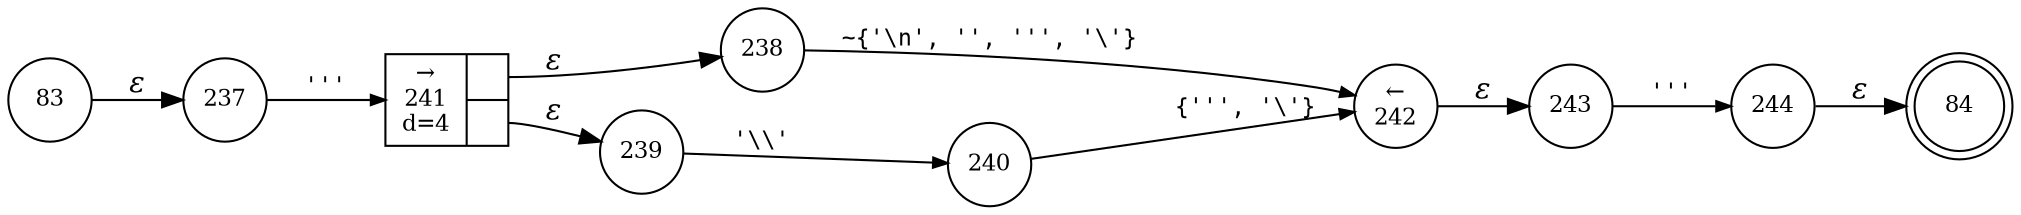 digraph ATN {
rankdir=LR;
s84[fontsize=11, label="84", shape=doublecircle, fixedsize=true, width=.6];
s240[fontsize=11,label="240", shape=circle, fixedsize=true, width=.55, peripheries=1];
s241[fontsize=11,label="{&rarr;\n241\nd=4|{<p0>|<p1>}}", shape=record, fixedsize=false, peripheries=1];
s242[fontsize=11,label="&larr;\n242", shape=circle, fixedsize=true, width=.55, peripheries=1];
s83[fontsize=11,label="83", shape=circle, fixedsize=true, width=.55, peripheries=1];
s243[fontsize=11,label="243", shape=circle, fixedsize=true, width=.55, peripheries=1];
s244[fontsize=11,label="244", shape=circle, fixedsize=true, width=.55, peripheries=1];
s237[fontsize=11,label="237", shape=circle, fixedsize=true, width=.55, peripheries=1];
s238[fontsize=11,label="238", shape=circle, fixedsize=true, width=.55, peripheries=1];
s239[fontsize=11,label="239", shape=circle, fixedsize=true, width=.55, peripheries=1];
s83 -> s237 [fontname="Times-Italic", label="&epsilon;"];
s237 -> s241 [fontsize=11, fontname="Courier", arrowsize=.7, label = "'''", arrowhead = normal];
s241:p0 -> s238 [fontname="Times-Italic", label="&epsilon;"];
s241:p1 -> s239 [fontname="Times-Italic", label="&epsilon;"];
s238 -> s242 [fontsize=11, fontname="Courier", arrowsize=.7, label = "~{'\\n', '', ''', '\\'}", arrowhead = normal];
s239 -> s240 [fontsize=11, fontname="Courier", arrowsize=.7, label = "'\\\\'", arrowhead = normal];
s242 -> s243 [fontname="Times-Italic", label="&epsilon;"];
s240 -> s242 [fontsize=11, fontname="Courier", arrowsize=.7, label = "{''', '\\'}", arrowhead = normal];
s243 -> s244 [fontsize=11, fontname="Courier", arrowsize=.7, label = "'''", arrowhead = normal];
s244 -> s84 [fontname="Times-Italic", label="&epsilon;"];
}
